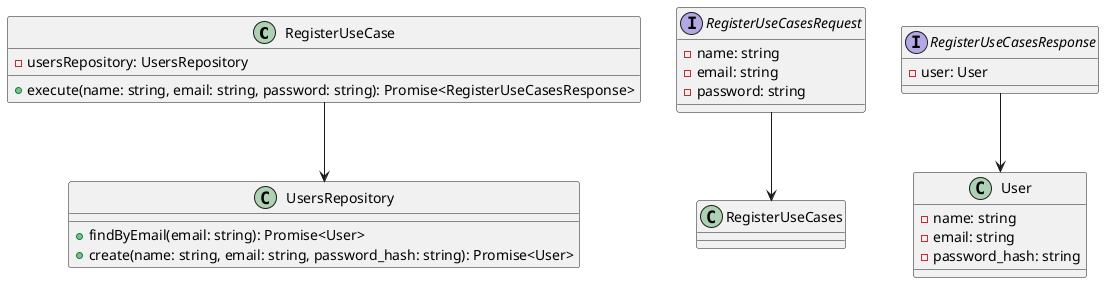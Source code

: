 @startuml

class RegisterUseCase {
  - usersRepository: UsersRepository
  + execute(name: string, email: string, password: string): Promise<RegisterUseCasesResponse>
}

class UsersRepository {
  + findByEmail(email: string): Promise<User>
  + create(name: string, email: string, password_hash: string): Promise<User>
}

interface  RegisterUseCasesRequest {
  - name: string
  - email: string
  - password: string
}

Interface RegisterUseCasesResponse {
  - user: User
}

class User {
  - name: string
  - email: string
  - password_hash: string
}

RegisterUseCase --> UsersRepository
RegisterUseCasesRequest --> RegisterUseCases
RegisterUseCasesResponse --> User

@enduml
